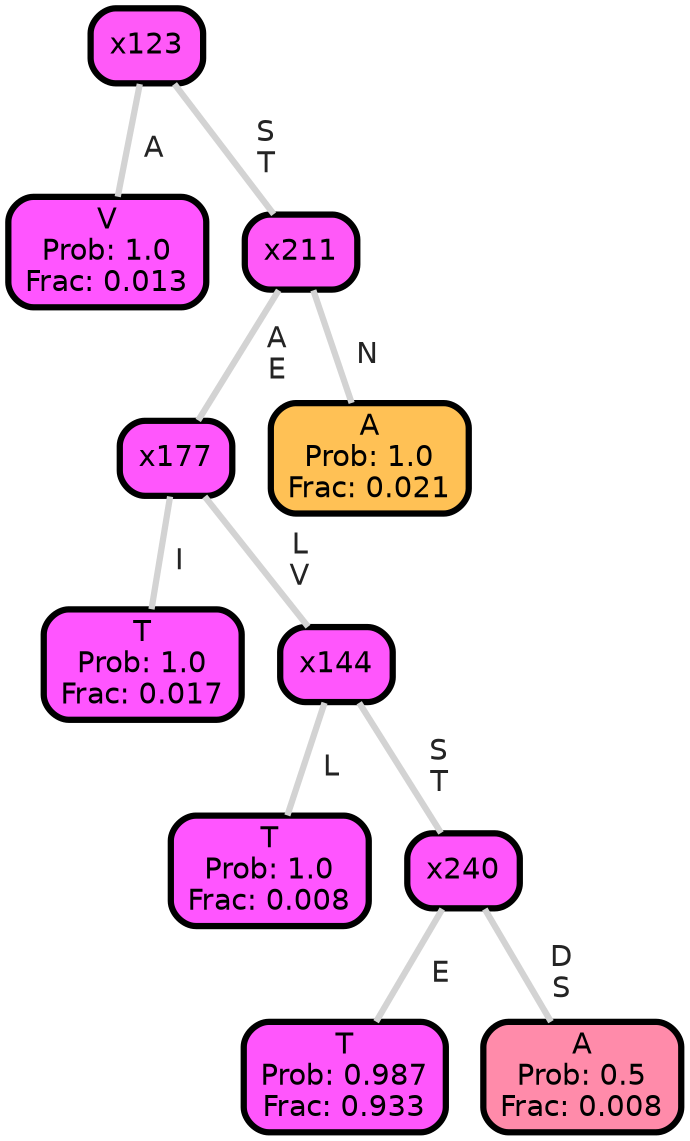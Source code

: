 graph Tree {
node [shape=box, style="filled, rounded",color="black",penwidth="3",fontcolor="black",                 fontname=helvetica] ;
graph [ranksep="0 equally", splines=straight,                 bgcolor=transparent, dpi=200] ;
edge [fontname=helvetica, fontweight=bold,fontcolor=grey14,color=lightgray] ;
0 [label="V
Prob: 1.0
Frac: 0.013", fillcolor="#ff55ff"] ;
1 [label="x123", fillcolor="#ff59f8"] ;
2 [label="T
Prob: 1.0
Frac: 0.017", fillcolor="#ff55ff"] ;
3 [label="x177", fillcolor="#ff56fc"] ;
4 [label="T
Prob: 1.0
Frac: 0.008", fillcolor="#ff55ff"] ;
5 [label="x144", fillcolor="#ff56fc"] ;
6 [label="T
Prob: 0.987
Frac: 0.933", fillcolor="#ff56fc"] ;
7 [label="x240", fillcolor="#ff56fb"] ;
8 [label="A
Prob: 0.5
Frac: 0.008", fillcolor="#ff8baa"] ;
9 [label="x211", fillcolor="#ff59f8"] ;
10 [label="A
Prob: 1.0
Frac: 0.021", fillcolor="#ffc155"] ;
1 -- 0 [label=" A",penwidth=3] ;
1 -- 9 [label=" S\n T",penwidth=3] ;
3 -- 2 [label=" I",penwidth=3] ;
3 -- 5 [label=" L\n V",penwidth=3] ;
5 -- 4 [label=" L",penwidth=3] ;
5 -- 7 [label=" S\n T",penwidth=3] ;
7 -- 6 [label=" E",penwidth=3] ;
7 -- 8 [label=" D\n S",penwidth=3] ;
9 -- 3 [label=" A\n E",penwidth=3] ;
9 -- 10 [label=" N",penwidth=3] ;
{rank = same;}}